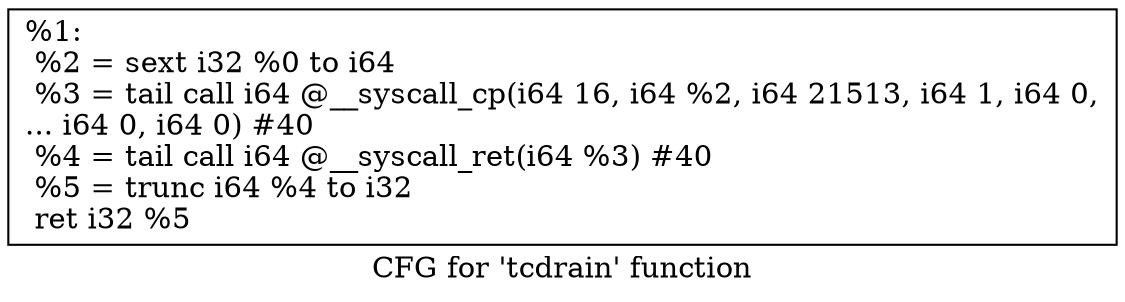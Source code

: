 digraph "CFG for 'tcdrain' function" {
	label="CFG for 'tcdrain' function";

	Node0x1e869a0 [shape=record,label="{%1:\l  %2 = sext i32 %0 to i64\l  %3 = tail call i64 @__syscall_cp(i64 16, i64 %2, i64 21513, i64 1, i64 0,\l... i64 0, i64 0) #40\l  %4 = tail call i64 @__syscall_ret(i64 %3) #40\l  %5 = trunc i64 %4 to i32\l  ret i32 %5\l}"];
}
